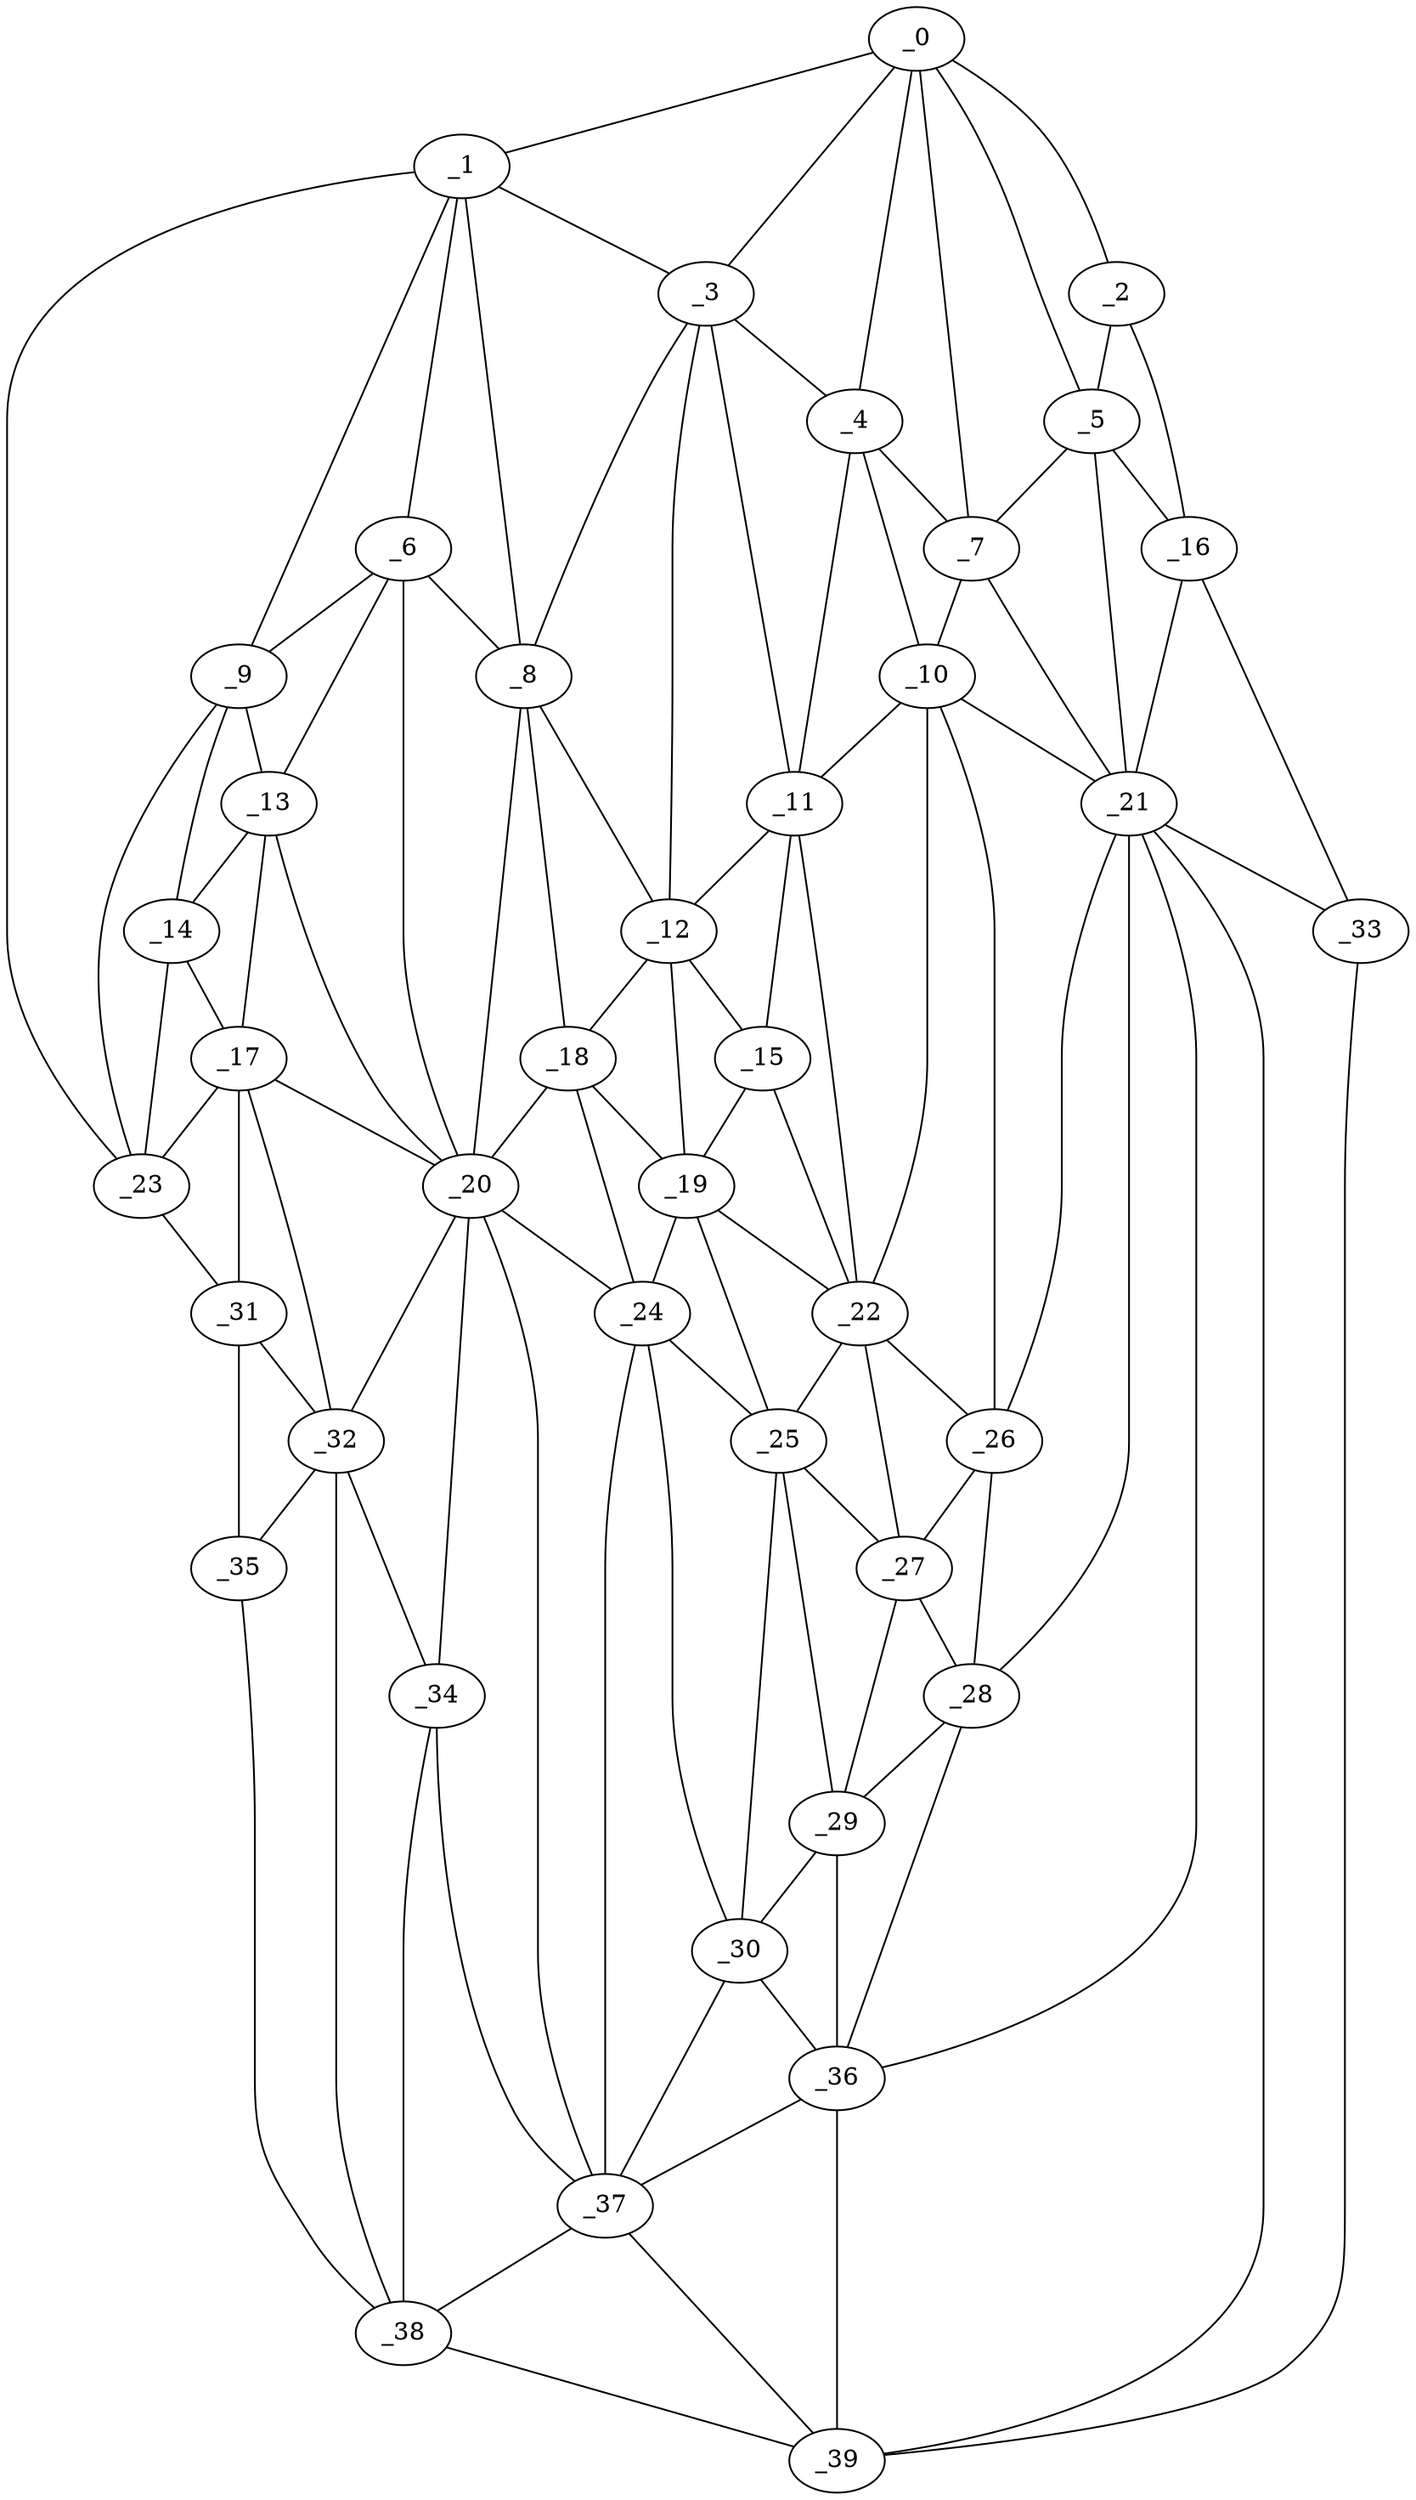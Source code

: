 graph "obj62__70.gxl" {
	_0	 [x=38,
		y=8];
	_1	 [x=42,
		y=90];
	_0 -- _1	 [valence=1];
	_2	 [x=50,
		y=3];
	_0 -- _2	 [valence=1];
	_3	 [x=50,
		y=54];
	_0 -- _3	 [valence=1];
	_4	 [x=53,
		y=47];
	_0 -- _4	 [valence=1];
	_5	 [x=54,
		y=19];
	_0 -- _5	 [valence=1];
	_7	 [x=55,
		y=29];
	_0 -- _7	 [valence=2];
	_1 -- _3	 [valence=2];
	_6	 [x=54,
		y=89];
	_1 -- _6	 [valence=1];
	_8	 [x=55,
		y=77];
	_1 -- _8	 [valence=1];
	_9	 [x=55,
		y=101];
	_1 -- _9	 [valence=1];
	_23	 [x=75,
		y=125];
	_1 -- _23	 [valence=1];
	_2 -- _5	 [valence=1];
	_16	 [x=67,
		y=4];
	_2 -- _16	 [valence=1];
	_3 -- _4	 [valence=1];
	_3 -- _8	 [valence=2];
	_11	 [x=62,
		y=55];
	_3 -- _11	 [valence=2];
	_12	 [x=62,
		y=65];
	_3 -- _12	 [valence=2];
	_4 -- _7	 [valence=2];
	_10	 [x=62,
		y=36];
	_4 -- _10	 [valence=1];
	_4 -- _11	 [valence=2];
	_5 -- _7	 [valence=2];
	_5 -- _16	 [valence=2];
	_21	 [x=74,
		y=27];
	_5 -- _21	 [valence=1];
	_6 -- _8	 [valence=2];
	_6 -- _9	 [valence=1];
	_13	 [x=65,
		y=98];
	_6 -- _13	 [valence=2];
	_20	 [x=73,
		y=90];
	_6 -- _20	 [valence=1];
	_7 -- _10	 [valence=2];
	_7 -- _21	 [valence=1];
	_8 -- _12	 [valence=1];
	_18	 [x=71,
		y=72];
	_8 -- _18	 [valence=2];
	_8 -- _20	 [valence=2];
	_9 -- _13	 [valence=2];
	_14	 [x=65,
		y=107];
	_9 -- _14	 [valence=1];
	_9 -- _23	 [valence=2];
	_10 -- _11	 [valence=2];
	_10 -- _21	 [valence=2];
	_22	 [x=74,
		y=52];
	_10 -- _22	 [valence=2];
	_26	 [x=83,
		y=40];
	_10 -- _26	 [valence=1];
	_11 -- _12	 [valence=1];
	_15	 [x=66,
		y=57];
	_11 -- _15	 [valence=1];
	_11 -- _22	 [valence=2];
	_12 -- _15	 [valence=2];
	_12 -- _18	 [valence=2];
	_19	 [x=73,
		y=61];
	_12 -- _19	 [valence=2];
	_13 -- _14	 [valence=1];
	_17	 [x=70,
		y=112];
	_13 -- _17	 [valence=2];
	_13 -- _20	 [valence=2];
	_14 -- _17	 [valence=2];
	_14 -- _23	 [valence=2];
	_15 -- _19	 [valence=2];
	_15 -- _22	 [valence=1];
	_16 -- _21	 [valence=2];
	_33	 [x=94,
		y=13];
	_16 -- _33	 [valence=1];
	_17 -- _20	 [valence=1];
	_17 -- _23	 [valence=2];
	_31	 [x=89,
		y=121];
	_17 -- _31	 [valence=1];
	_32	 [x=90,
		y=102];
	_17 -- _32	 [valence=2];
	_18 -- _19	 [valence=1];
	_18 -- _20	 [valence=2];
	_24	 [x=81,
		y=67];
	_18 -- _24	 [valence=2];
	_19 -- _22	 [valence=2];
	_19 -- _24	 [valence=2];
	_25	 [x=82,
		y=62];
	_19 -- _25	 [valence=1];
	_20 -- _24	 [valence=2];
	_20 -- _32	 [valence=2];
	_34	 [x=94,
		y=89];
	_20 -- _34	 [valence=1];
	_37	 [x=95,
		y=80];
	_20 -- _37	 [valence=2];
	_21 -- _26	 [valence=2];
	_28	 [x=86,
		y=39];
	_21 -- _28	 [valence=2];
	_21 -- _33	 [valence=2];
	_36	 [x=95,
		y=33];
	_21 -- _36	 [valence=2];
	_39	 [x=96,
		y=21];
	_21 -- _39	 [valence=1];
	_22 -- _25	 [valence=1];
	_22 -- _26	 [valence=2];
	_27	 [x=83,
		y=52];
	_22 -- _27	 [valence=1];
	_23 -- _31	 [valence=1];
	_24 -- _25	 [valence=2];
	_30	 [x=87,
		y=60];
	_24 -- _30	 [valence=1];
	_24 -- _37	 [valence=1];
	_25 -- _27	 [valence=2];
	_29	 [x=86,
		y=54];
	_25 -- _29	 [valence=2];
	_25 -- _30	 [valence=2];
	_26 -- _27	 [valence=2];
	_26 -- _28	 [valence=2];
	_27 -- _28	 [valence=2];
	_27 -- _29	 [valence=2];
	_28 -- _29	 [valence=1];
	_28 -- _36	 [valence=2];
	_29 -- _30	 [valence=2];
	_29 -- _36	 [valence=2];
	_30 -- _36	 [valence=2];
	_30 -- _37	 [valence=2];
	_31 -- _32	 [valence=2];
	_35	 [x=94,
		y=116];
	_31 -- _35	 [valence=1];
	_32 -- _34	 [valence=2];
	_32 -- _35	 [valence=1];
	_38	 [x=95,
		y=98];
	_32 -- _38	 [valence=1];
	_33 -- _39	 [valence=1];
	_34 -- _37	 [valence=1];
	_34 -- _38	 [valence=2];
	_35 -- _38	 [valence=1];
	_36 -- _37	 [valence=2];
	_36 -- _39	 [valence=2];
	_37 -- _38	 [valence=1];
	_37 -- _39	 [valence=2];
	_38 -- _39	 [valence=1];
}
